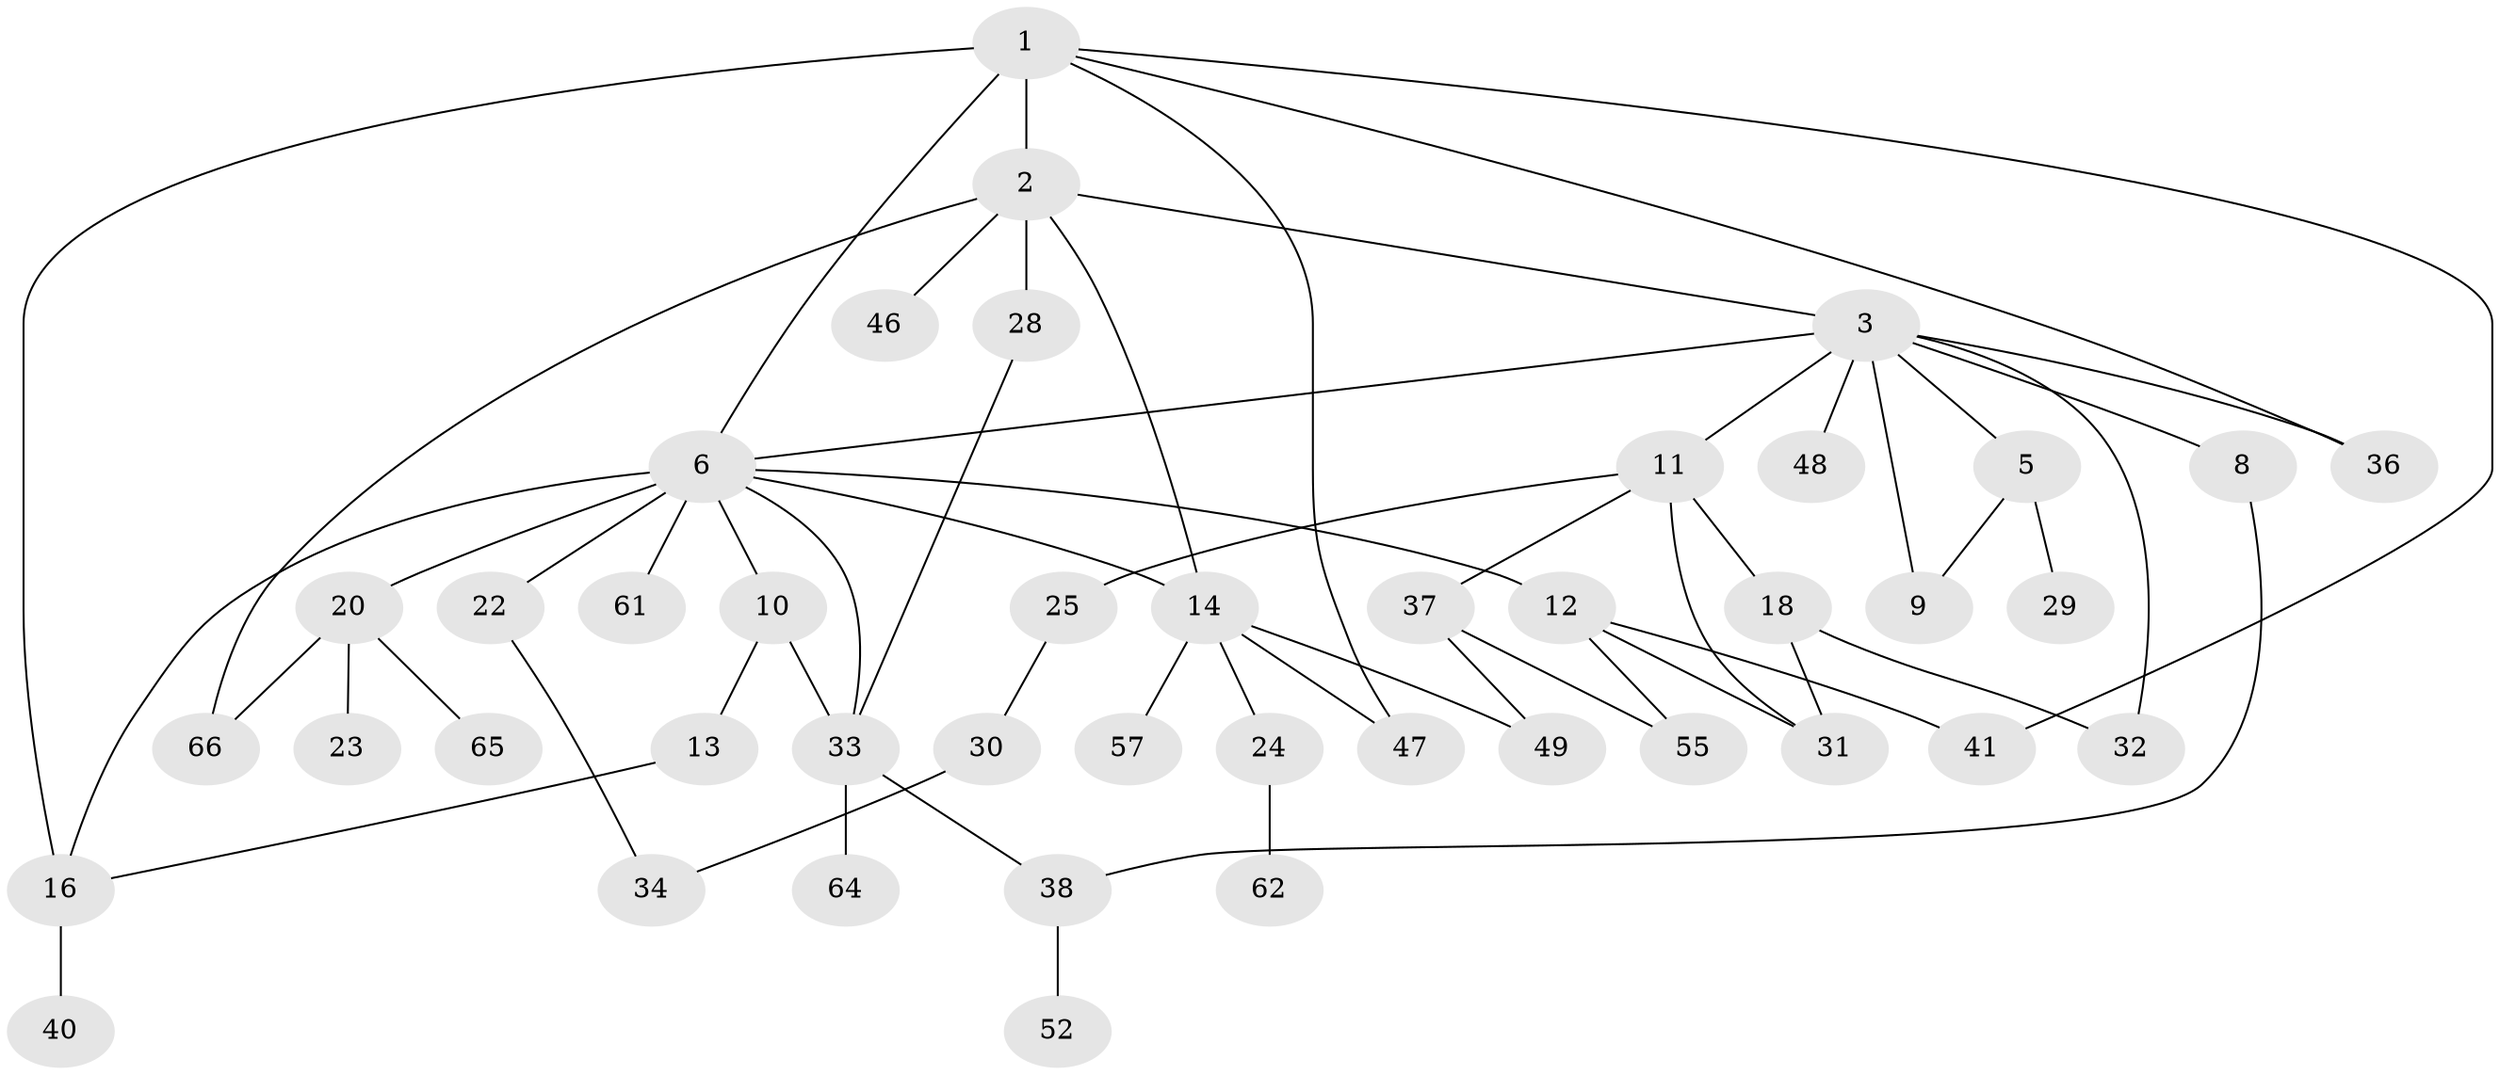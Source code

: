 // Generated by graph-tools (version 1.1) at 2025/23/03/03/25 07:23:30]
// undirected, 43 vertices, 60 edges
graph export_dot {
graph [start="1"]
  node [color=gray90,style=filled];
  1 [super="+43"];
  2 [super="+19"];
  3 [super="+4"];
  5 [super="+53"];
  6 [super="+7"];
  8 [super="+56"];
  9;
  10 [super="+17"];
  11 [super="+21"];
  12 [super="+39"];
  13 [super="+54"];
  14 [super="+15"];
  16 [super="+26"];
  18 [super="+35"];
  20 [super="+50"];
  22 [super="+27"];
  23;
  24 [super="+58"];
  25 [super="+63"];
  28;
  29;
  30;
  31;
  32 [super="+51"];
  33 [super="+45"];
  34 [super="+44"];
  36;
  37 [super="+42"];
  38 [super="+60"];
  40;
  41;
  46;
  47;
  48;
  49 [super="+59"];
  52;
  55;
  57;
  61;
  62;
  64;
  65;
  66 [super="+67"];
  1 -- 2;
  1 -- 6;
  1 -- 41;
  1 -- 16 [weight=2];
  1 -- 36;
  1 -- 47;
  2 -- 3;
  2 -- 14;
  2 -- 28;
  2 -- 66;
  2 -- 46;
  3 -- 5;
  3 -- 32;
  3 -- 36;
  3 -- 48;
  3 -- 6;
  3 -- 8;
  3 -- 9;
  3 -- 11 [weight=2];
  5 -- 29;
  5 -- 9;
  6 -- 10;
  6 -- 33;
  6 -- 12;
  6 -- 14;
  6 -- 16;
  6 -- 20;
  6 -- 22;
  6 -- 61;
  8 -- 38;
  10 -- 13;
  10 -- 33;
  11 -- 18;
  11 -- 31;
  11 -- 37;
  11 -- 25;
  12 -- 41;
  12 -- 55;
  12 -- 31;
  13 -- 16;
  14 -- 57;
  14 -- 24;
  14 -- 47;
  14 -- 49;
  16 -- 40;
  18 -- 31;
  18 -- 32;
  20 -- 23 [weight=2];
  20 -- 65;
  20 -- 66;
  22 -- 34;
  24 -- 62;
  25 -- 30;
  28 -- 33;
  30 -- 34;
  33 -- 38;
  33 -- 64;
  37 -- 49;
  37 -- 55;
  38 -- 52;
}
